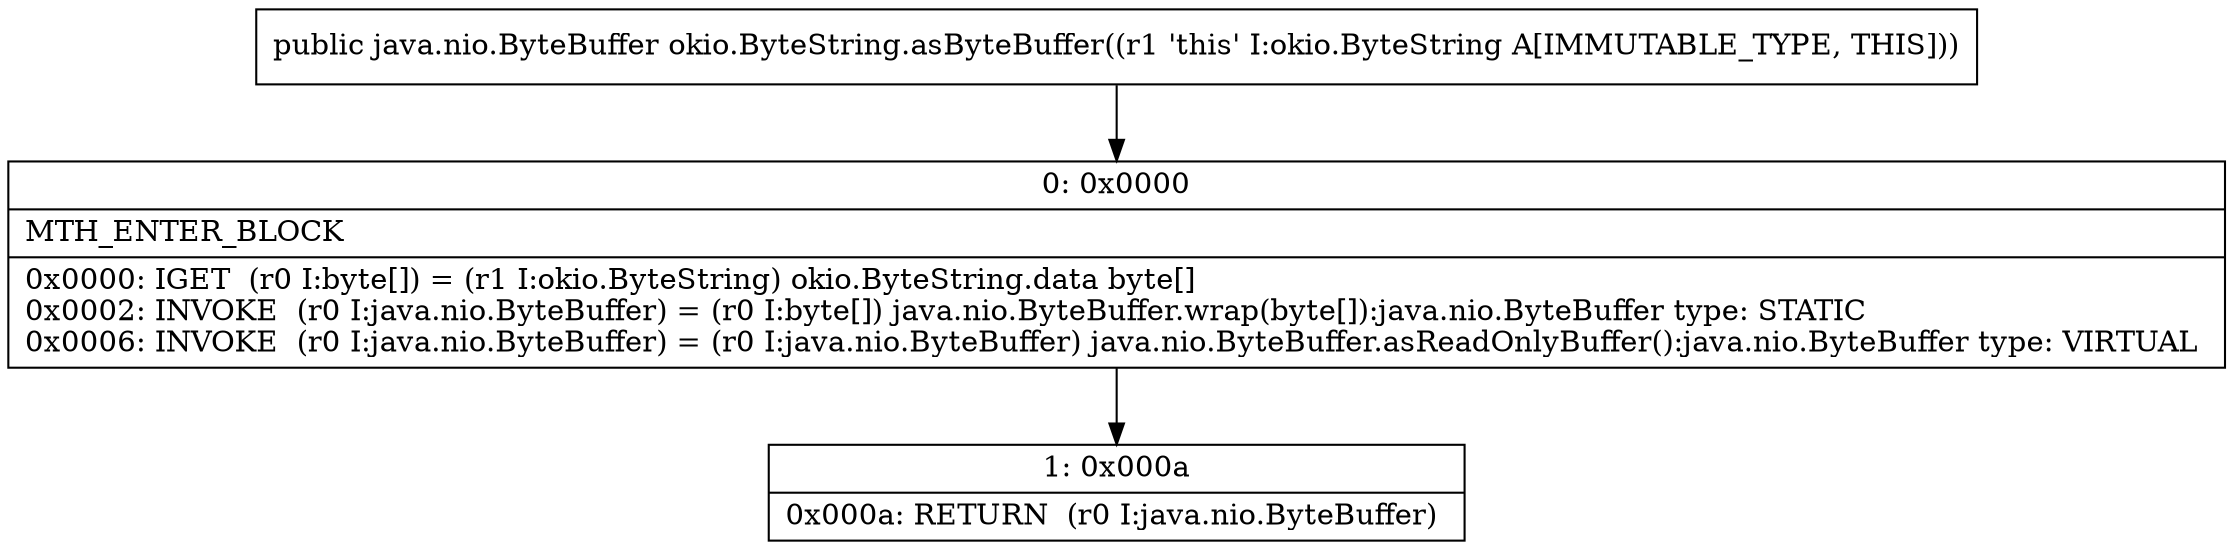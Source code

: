 digraph "CFG forokio.ByteString.asByteBuffer()Ljava\/nio\/ByteBuffer;" {
Node_0 [shape=record,label="{0\:\ 0x0000|MTH_ENTER_BLOCK\l|0x0000: IGET  (r0 I:byte[]) = (r1 I:okio.ByteString) okio.ByteString.data byte[] \l0x0002: INVOKE  (r0 I:java.nio.ByteBuffer) = (r0 I:byte[]) java.nio.ByteBuffer.wrap(byte[]):java.nio.ByteBuffer type: STATIC \l0x0006: INVOKE  (r0 I:java.nio.ByteBuffer) = (r0 I:java.nio.ByteBuffer) java.nio.ByteBuffer.asReadOnlyBuffer():java.nio.ByteBuffer type: VIRTUAL \l}"];
Node_1 [shape=record,label="{1\:\ 0x000a|0x000a: RETURN  (r0 I:java.nio.ByteBuffer) \l}"];
MethodNode[shape=record,label="{public java.nio.ByteBuffer okio.ByteString.asByteBuffer((r1 'this' I:okio.ByteString A[IMMUTABLE_TYPE, THIS])) }"];
MethodNode -> Node_0;
Node_0 -> Node_1;
}

